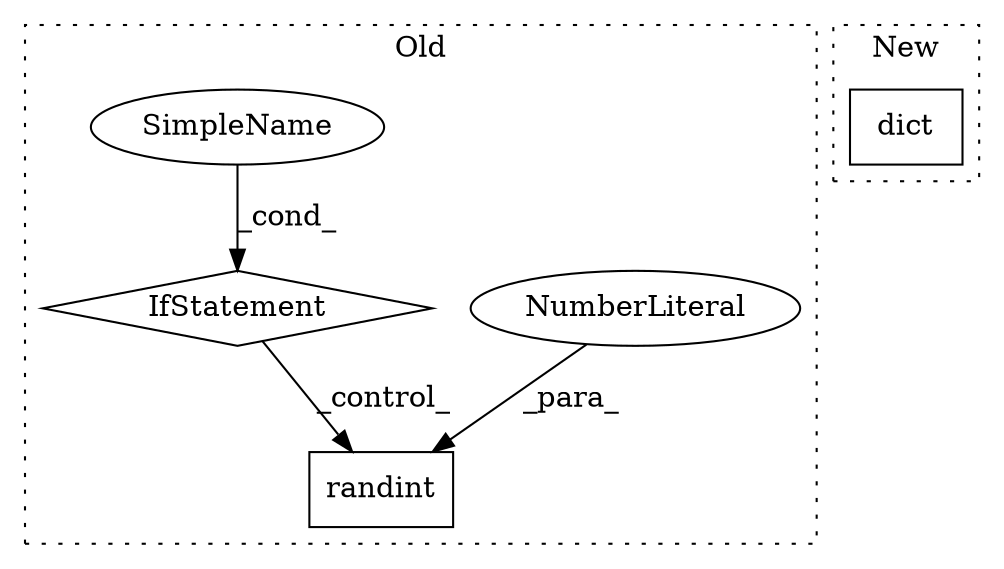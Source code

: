 digraph G {
subgraph cluster0 {
1 [label="randint" a="32" s="1884,1911" l="8,1" shape="box"];
3 [label="IfStatement" a="25" s="1814,1855" l="4,2" shape="diamond"];
4 [label="NumberLiteral" a="34" s="1892" l="1" shape="ellipse"];
5 [label="SimpleName" a="42" s="" l="" shape="ellipse"];
label = "Old";
style="dotted";
}
subgraph cluster1 {
2 [label="dict" a="32" s="1327,1341" l="5,1" shape="box"];
label = "New";
style="dotted";
}
3 -> 1 [label="_control_"];
4 -> 1 [label="_para_"];
5 -> 3 [label="_cond_"];
}